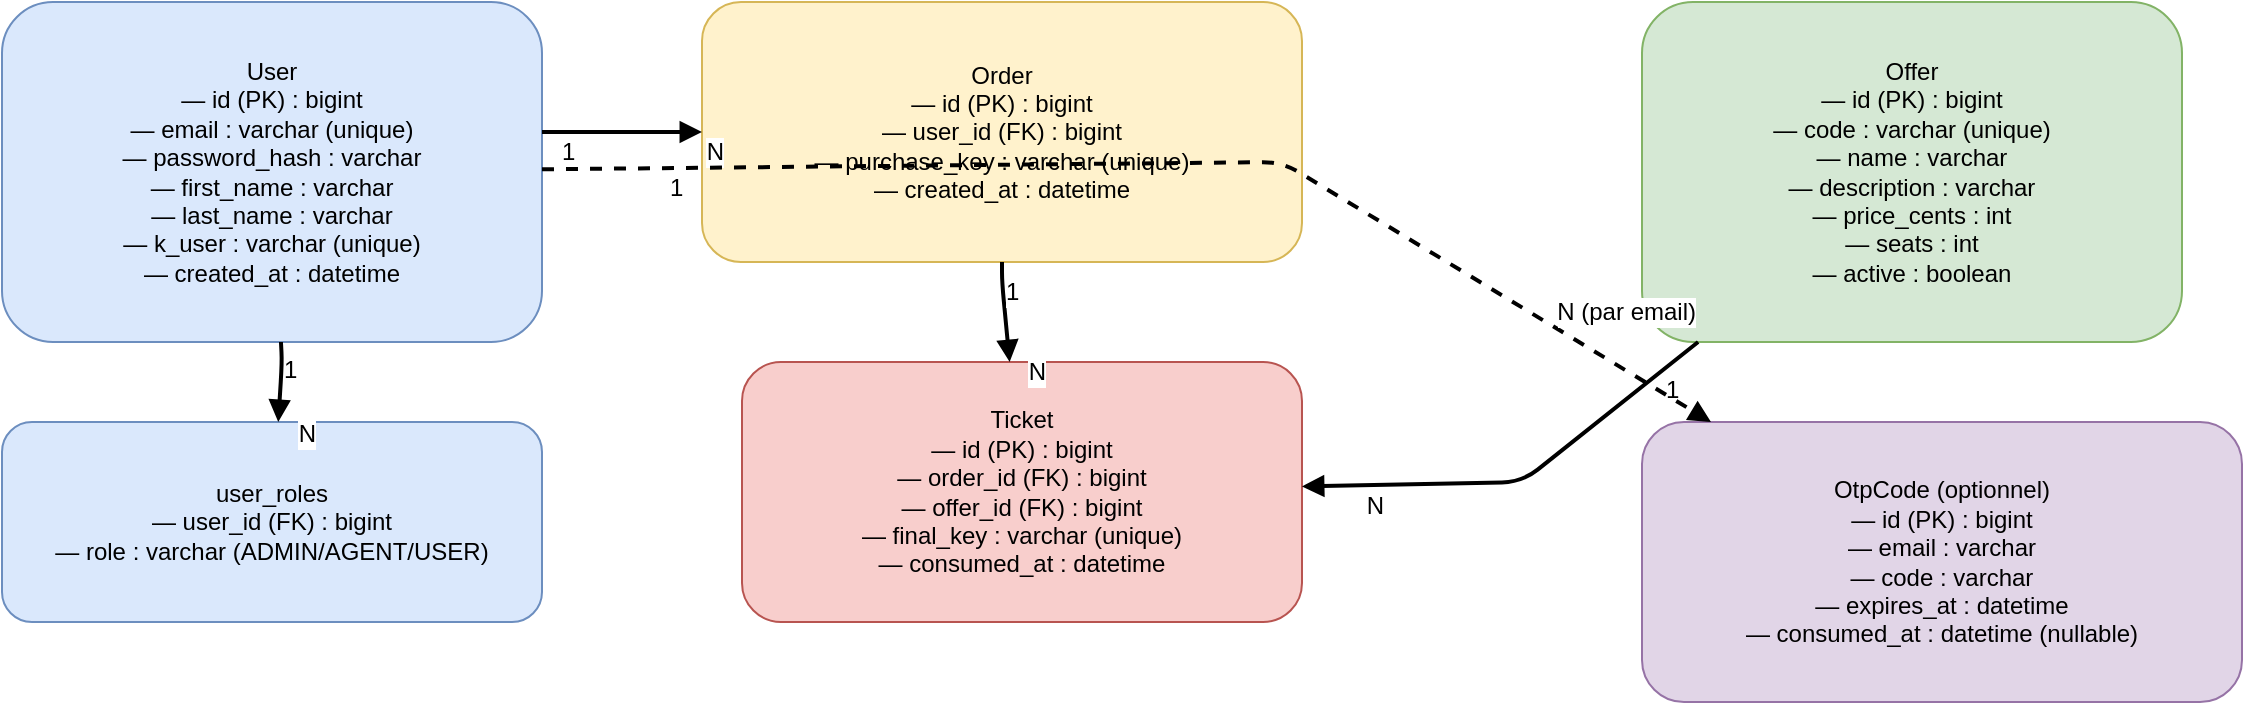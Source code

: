<?xml version="1.0" encoding="UTF-8"?>
<mxfile version="22.0.8">
  <diagram id="MCD1" name="MCD Billetterie">
    <mxGraphModel dx="1280" dy="720" grid="1" gridSize="10" guides="1" tooltips="1" connect="1" arrows="1" fold="1" page="1" pageScale="1" pageWidth="1169" pageHeight="827" math="0" shadow="0">
      <root>
        <mxCell id="0"/>
        <mxCell id="1" parent="0"/>

        <!-- User -->
        <mxCell id="user" value="User&#xa;— id (PK) : bigint&#xa;— email : varchar (unique)&#xa;— password_hash : varchar&#xa;— first_name : varchar&#xa;— last_name : varchar&#xa;— k_user : varchar (unique)&#xa;— created_at : datetime" style="rounded=1;whiteSpace=wrap;html=1;fillColor=#dae8fc;strokeColor=#6c8ebf;" vertex="1" parent="1">
          <mxGeometry x="60" y="60" width="270" height="170" as="geometry"/>
        </mxCell>

        <!-- user_roles -->
        <mxCell id="user_role" value="user_roles&#xa;— user_id (FK) : bigint&#xa;— role : varchar (ADMIN/AGENT/USER)" style="rounded=1;whiteSpace=wrap;html=1;fillColor=#dae8fc;strokeColor=#6c8ebf;" vertex="1" parent="1">
          <mxGeometry x="60" y="270" width="270" height="100" as="geometry"/>
        </mxCell>

        <!-- Offer -->
        <mxCell id="offer" value="Offer&#xa;— id (PK) : bigint&#xa;— code : varchar (unique)&#xa;— name : varchar&#xa;— description : varchar&#xa;— price_cents : int&#xa;— seats : int&#xa;— active : boolean" style="rounded=1;whiteSpace=wrap;html=1;fillColor=#d5e8d4;strokeColor=#82b366;" vertex="1" parent="1">
          <mxGeometry x="880" y="60" width="270" height="170" as="geometry"/>
        </mxCell>

        <!-- Order -->
        <mxCell id="order" value="Order&#xa;— id (PK) : bigint&#xa;— user_id (FK) : bigint&#xa;— purchase_key : varchar (unique)&#xa;— created_at : datetime" style="rounded=1;whiteSpace=wrap;html=1;fillColor=#fff2cc;strokeColor=#d6b656;" vertex="1" parent="1">
          <mxGeometry x="410" y="60" width="300" height="130" as="geometry"/>
        </mxCell>

        <!-- Ticket -->
        <mxCell id="ticket" value="Ticket&#xa;— id (PK) : bigint&#xa;— order_id (FK) : bigint&#xa;— offer_id (FK) : bigint&#xa;— final_key : varchar (unique)&#xa;— consumed_at : datetime" style="rounded=1;whiteSpace=wrap;html=1;fillColor=#f8cecc;strokeColor=#b85450;" vertex="1" parent="1">
          <mxGeometry x="430" y="240" width="280" height="130" as="geometry"/>
        </mxCell>

        <!-- OtpCode (optionnel) -->
        <mxCell id="otp" value="OtpCode (optionnel)&#xa;— id (PK) : bigint&#xa;— email : varchar&#xa;— code : varchar&#xa;— expires_at : datetime&#xa;— consumed_at : datetime (nullable)" style="rounded=1;whiteSpace=wrap;html=1;fillColor=#e1d5e7;strokeColor=#9673a6;" vertex="1" parent="1">
          <mxGeometry x="880" y="270" width="300" height="140" as="geometry"/>
        </mxCell>

        <!-- Edges -->
        <!-- User 1 - n Order -->
        <mxCell id="e_user_order" edge="1" parent="1" source="user" target="order" style="endArrow=block;endFill=1;strokeWidth=2;">
          <mxGeometry relative="1" as="geometry">
            <Array as="points">
              <mxPoint x="330" y="125"/>
            </Array>
          </mxGeometry>
        </mxCell>
        <mxCell id="lbl_user_order_1" value="1" style="text;html=1;align=left;verticalAlign=middle;resizable=0;points=[];labelBackgroundColor=#ffffff;" vertex="1" parent="e_user_order">
          <mxGeometry x="-0.8" y="0.1" width="20" height="20" relative="1" as="geometry"/>
        </mxCell>
        <mxCell id="lbl_user_order_n" value="N" style="text;html=1;align=right;verticalAlign=middle;resizable=0;points=[];labelBackgroundColor=#ffffff;" vertex="1" parent="e_user_order">
          <mxGeometry x="0.8" y="-0.1" width="20" height="20" relative="1" as="geometry"/>
        </mxCell>

        <!-- Order 1 - n Ticket -->
        <mxCell id="e_order_ticket" edge="1" parent="1" source="order" target="ticket" style="endArrow=block;endFill=1;strokeWidth=2;">
          <mxGeometry relative="1" as="geometry">
            <Array as="points">
              <mxPoint x="560" y="200"/>
            </Array>
          </mxGeometry>
        </mxCell>
        <mxCell id="lbl_order_ticket_1" value="1" style="text;html=1;align=left;verticalAlign=middle;resizable=0;points=[];labelBackgroundColor=#ffffff;" vertex="1" parent="e_order_ticket">
          <mxGeometry x="-0.8" y="-0.2" width="20" height="20" relative="1" as="geometry"/>
        </mxCell>
        <mxCell id="lbl_order_ticket_n" value="N" style="text;html=1;align=right;verticalAlign=middle;resizable=0;points=[];labelBackgroundColor=#ffffff;" vertex="1" parent="e_order_ticket">
          <mxGeometry x="0.8" y="0.1" width="20" height="20" relative="1" as="geometry"/>
        </mxCell>

        <!-- Offer 1 - n Ticket -->
        <mxCell id="e_offer_ticket" edge="1" parent="1" source="offer" target="ticket" style="endArrow=block;endFill=1;strokeWidth=2;">
          <mxGeometry relative="1" as="geometry">
            <Array as="points">
              <mxPoint x="820" y="300"/>
            </Array>
          </mxGeometry>
        </mxCell>
        <mxCell id="lbl_offer_ticket_1" value="1" style="text;html=1;align=left;verticalAlign=middle;resizable=0;points=[];labelBackgroundColor=#ffffff;" vertex="1" parent="e_offer_ticket">
          <mxGeometry x="-0.8" y="-0.2" width="20" height="20" relative="1" as="geometry"/>
        </mxCell>
        <mxCell id="lbl_offer_ticket_n" value="N" style="text;html=1;align=right;verticalAlign=middle;resizable=0;points=[];labelBackgroundColor=#ffffff;" vertex="1" parent="e_offer_ticket">
          <mxGeometry x="0.8" y="0.1" width="20" height="20" relative="1" as="geometry"/>
        </mxCell>

        <!-- User 1 - n user_roles -->
        <mxCell id="e_user_roles" edge="1" parent="1" source="user" target="user_role" style="endArrow=block;endFill=1;strokeWidth=2;">
          <mxGeometry relative="1" as="geometry">
            <Array as="points">
              <mxPoint x="200" y="240"/>
            </Array>
          </mxGeometry>
        </mxCell>
        <mxCell id="lbl_user_roles_1" value="1" style="text;html=1;align=left;verticalAlign=middle;resizable=0;points=[];labelBackgroundColor=#ffffff;" vertex="1" parent="e_user_roles">
          <mxGeometry x="-0.8" y="-0.2" width="20" height="20" relative="1" as="geometry"/>
        </mxCell>
        <mxCell id="lbl_user_roles_n" value="N" style="text;html=1;align=right;verticalAlign=middle;resizable=0;points=[];labelBackgroundColor=#ffffff;" vertex="1" parent="e_user_roles">
          <mxGeometry x="0.8" y="0.1" width="20" height="20" relative="1" as="geometry"/>
        </mxCell>

        <!-- User 1 - n OtpCode (optionnel, via email) -->
        <mxCell id="e_user_otp" edge="1" parent="1" source="user" target="otp" style="dashed=1;endArrow=block;endFill=1;strokeWidth=2;">
          <mxGeometry relative="1" as="geometry">
            <Array as="points">
              <mxPoint x="700" y="140"/>
            </Array>
          </mxGeometry>
        </mxCell>
        <mxCell id="lbl_user_otp_1" value="1" style="text;html=1;align=left;verticalAlign=middle;resizable=0;points=[];labelBackgroundColor=#ffffff;" vertex="1" parent="e_user_otp">
          <mxGeometry x="-0.8" y="-0.2" width="20" height="20" relative="1" as="geometry"/>
        </mxCell>
        <mxCell id="lbl_user_otp_n" value="N (par email)" style="text;html=1;align=right;verticalAlign=middle;resizable=0;points=[];labelBackgroundColor=#ffffff;" vertex="1" parent="e_user_otp">
          <mxGeometry x="0.6" y="0.1" width="100" height="20" relative="1" as="geometry"/>
        </mxCell>

      </root>
    </mxGraphModel>
  </diagram>
</mxfile>
